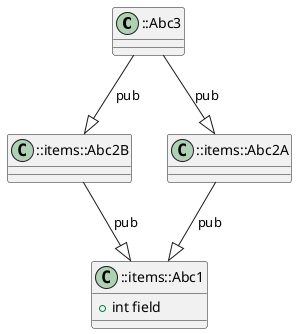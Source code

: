 @startuml

class "::Abc3" as item_0 {
}
class "::items::Abc2B" as item_1 {
}
class "::items::Abc2A" as item_2 {
}
class "::items::Abc1" as item_3 {
    {field} + int field
}

' ::Abc3 --|> ::items::Abc2A
item_0 --|> item_2: "pub"
' ::Abc3 --|> ::items::Abc2B
item_0 --|> item_1: "pub"
' ::items::Abc2B --|> ::items::Abc1
item_1 --|> item_3: "pub"
' ::items::Abc2A --|> ::items::Abc1
item_2 --|> item_3: "pub"

@enduml
